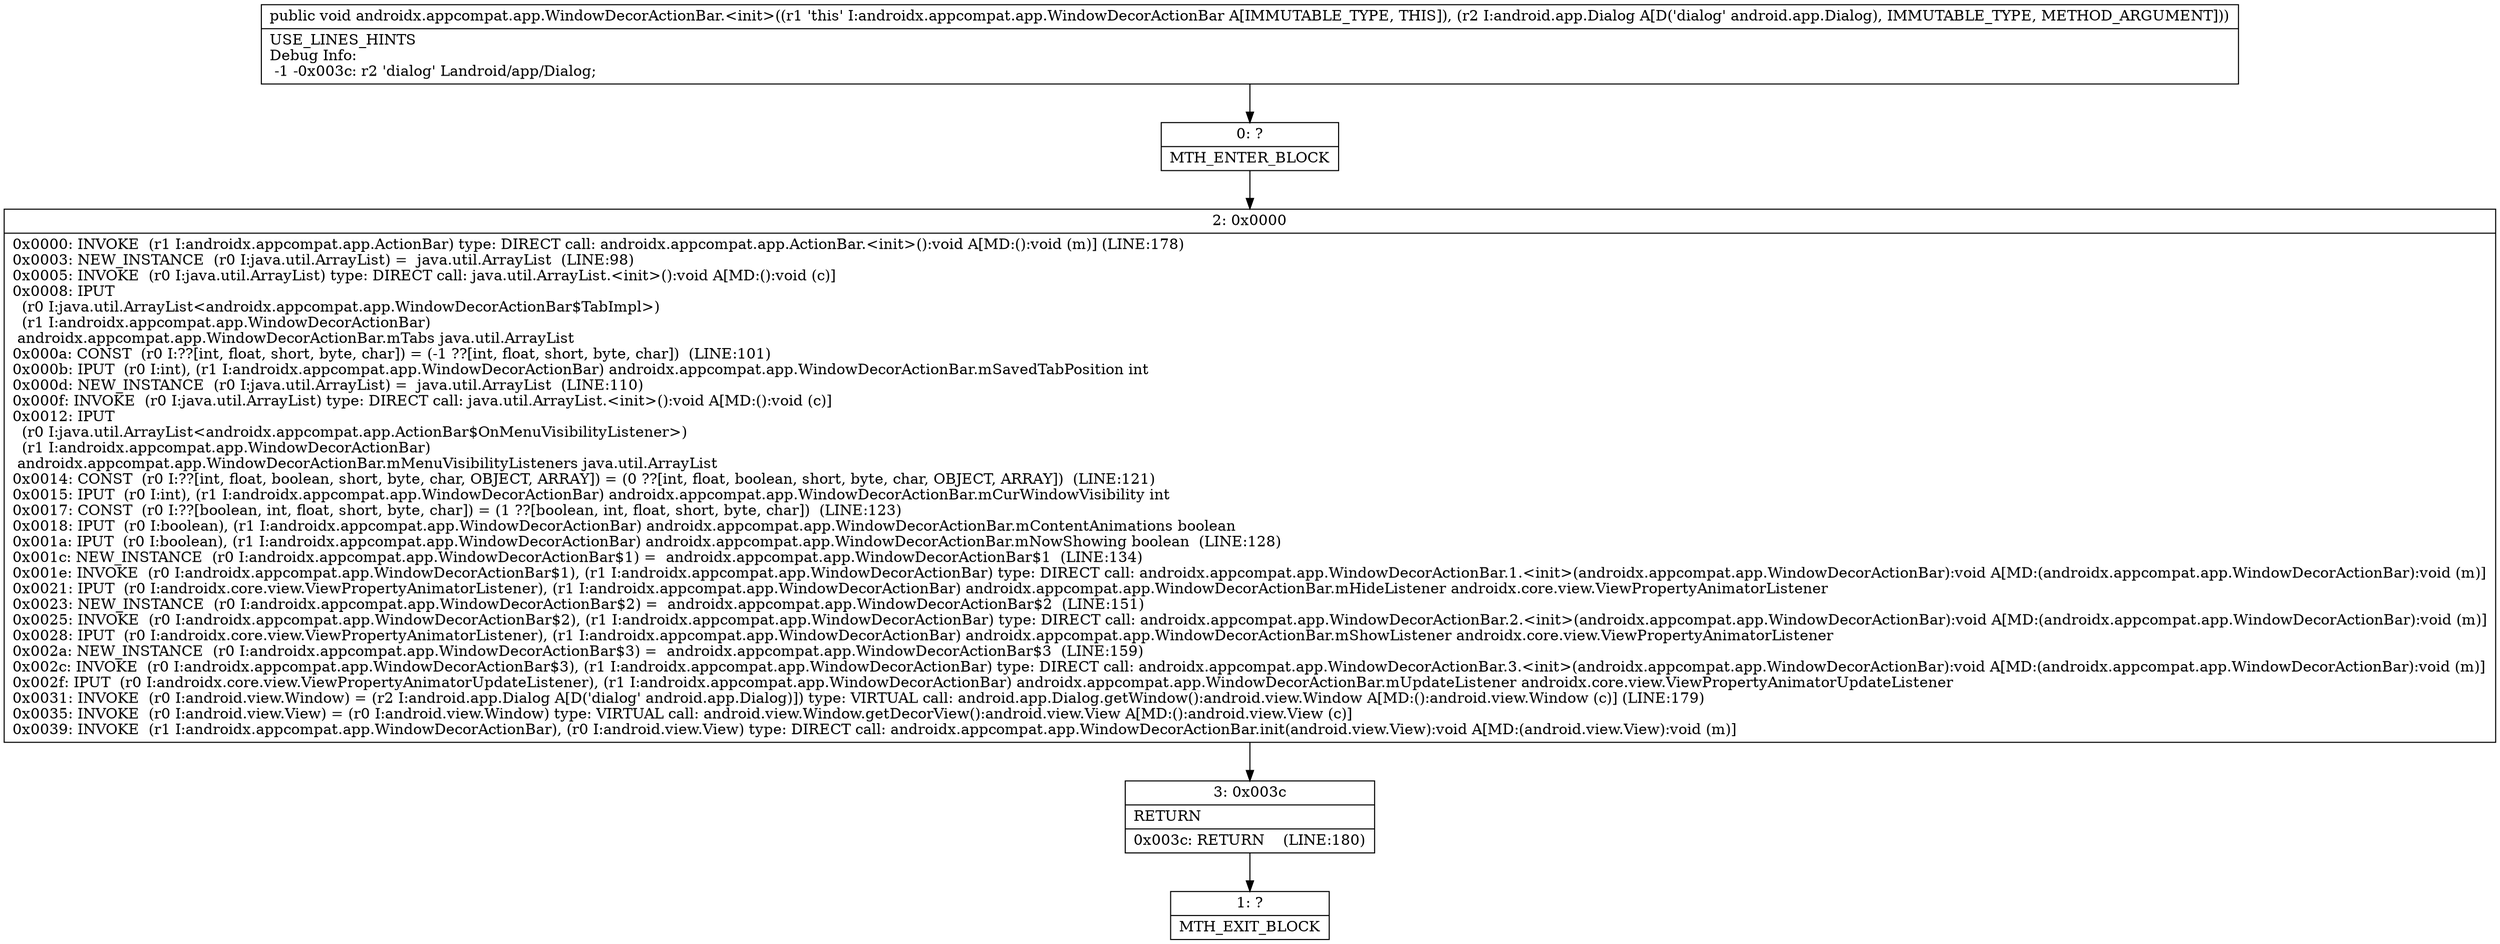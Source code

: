 digraph "CFG forandroidx.appcompat.app.WindowDecorActionBar.\<init\>(Landroid\/app\/Dialog;)V" {
Node_0 [shape=record,label="{0\:\ ?|MTH_ENTER_BLOCK\l}"];
Node_2 [shape=record,label="{2\:\ 0x0000|0x0000: INVOKE  (r1 I:androidx.appcompat.app.ActionBar) type: DIRECT call: androidx.appcompat.app.ActionBar.\<init\>():void A[MD:():void (m)] (LINE:178)\l0x0003: NEW_INSTANCE  (r0 I:java.util.ArrayList) =  java.util.ArrayList  (LINE:98)\l0x0005: INVOKE  (r0 I:java.util.ArrayList) type: DIRECT call: java.util.ArrayList.\<init\>():void A[MD:():void (c)]\l0x0008: IPUT  \l  (r0 I:java.util.ArrayList\<androidx.appcompat.app.WindowDecorActionBar$TabImpl\>)\l  (r1 I:androidx.appcompat.app.WindowDecorActionBar)\l androidx.appcompat.app.WindowDecorActionBar.mTabs java.util.ArrayList \l0x000a: CONST  (r0 I:??[int, float, short, byte, char]) = (\-1 ??[int, float, short, byte, char])  (LINE:101)\l0x000b: IPUT  (r0 I:int), (r1 I:androidx.appcompat.app.WindowDecorActionBar) androidx.appcompat.app.WindowDecorActionBar.mSavedTabPosition int \l0x000d: NEW_INSTANCE  (r0 I:java.util.ArrayList) =  java.util.ArrayList  (LINE:110)\l0x000f: INVOKE  (r0 I:java.util.ArrayList) type: DIRECT call: java.util.ArrayList.\<init\>():void A[MD:():void (c)]\l0x0012: IPUT  \l  (r0 I:java.util.ArrayList\<androidx.appcompat.app.ActionBar$OnMenuVisibilityListener\>)\l  (r1 I:androidx.appcompat.app.WindowDecorActionBar)\l androidx.appcompat.app.WindowDecorActionBar.mMenuVisibilityListeners java.util.ArrayList \l0x0014: CONST  (r0 I:??[int, float, boolean, short, byte, char, OBJECT, ARRAY]) = (0 ??[int, float, boolean, short, byte, char, OBJECT, ARRAY])  (LINE:121)\l0x0015: IPUT  (r0 I:int), (r1 I:androidx.appcompat.app.WindowDecorActionBar) androidx.appcompat.app.WindowDecorActionBar.mCurWindowVisibility int \l0x0017: CONST  (r0 I:??[boolean, int, float, short, byte, char]) = (1 ??[boolean, int, float, short, byte, char])  (LINE:123)\l0x0018: IPUT  (r0 I:boolean), (r1 I:androidx.appcompat.app.WindowDecorActionBar) androidx.appcompat.app.WindowDecorActionBar.mContentAnimations boolean \l0x001a: IPUT  (r0 I:boolean), (r1 I:androidx.appcompat.app.WindowDecorActionBar) androidx.appcompat.app.WindowDecorActionBar.mNowShowing boolean  (LINE:128)\l0x001c: NEW_INSTANCE  (r0 I:androidx.appcompat.app.WindowDecorActionBar$1) =  androidx.appcompat.app.WindowDecorActionBar$1  (LINE:134)\l0x001e: INVOKE  (r0 I:androidx.appcompat.app.WindowDecorActionBar$1), (r1 I:androidx.appcompat.app.WindowDecorActionBar) type: DIRECT call: androidx.appcompat.app.WindowDecorActionBar.1.\<init\>(androidx.appcompat.app.WindowDecorActionBar):void A[MD:(androidx.appcompat.app.WindowDecorActionBar):void (m)]\l0x0021: IPUT  (r0 I:androidx.core.view.ViewPropertyAnimatorListener), (r1 I:androidx.appcompat.app.WindowDecorActionBar) androidx.appcompat.app.WindowDecorActionBar.mHideListener androidx.core.view.ViewPropertyAnimatorListener \l0x0023: NEW_INSTANCE  (r0 I:androidx.appcompat.app.WindowDecorActionBar$2) =  androidx.appcompat.app.WindowDecorActionBar$2  (LINE:151)\l0x0025: INVOKE  (r0 I:androidx.appcompat.app.WindowDecorActionBar$2), (r1 I:androidx.appcompat.app.WindowDecorActionBar) type: DIRECT call: androidx.appcompat.app.WindowDecorActionBar.2.\<init\>(androidx.appcompat.app.WindowDecorActionBar):void A[MD:(androidx.appcompat.app.WindowDecorActionBar):void (m)]\l0x0028: IPUT  (r0 I:androidx.core.view.ViewPropertyAnimatorListener), (r1 I:androidx.appcompat.app.WindowDecorActionBar) androidx.appcompat.app.WindowDecorActionBar.mShowListener androidx.core.view.ViewPropertyAnimatorListener \l0x002a: NEW_INSTANCE  (r0 I:androidx.appcompat.app.WindowDecorActionBar$3) =  androidx.appcompat.app.WindowDecorActionBar$3  (LINE:159)\l0x002c: INVOKE  (r0 I:androidx.appcompat.app.WindowDecorActionBar$3), (r1 I:androidx.appcompat.app.WindowDecorActionBar) type: DIRECT call: androidx.appcompat.app.WindowDecorActionBar.3.\<init\>(androidx.appcompat.app.WindowDecorActionBar):void A[MD:(androidx.appcompat.app.WindowDecorActionBar):void (m)]\l0x002f: IPUT  (r0 I:androidx.core.view.ViewPropertyAnimatorUpdateListener), (r1 I:androidx.appcompat.app.WindowDecorActionBar) androidx.appcompat.app.WindowDecorActionBar.mUpdateListener androidx.core.view.ViewPropertyAnimatorUpdateListener \l0x0031: INVOKE  (r0 I:android.view.Window) = (r2 I:android.app.Dialog A[D('dialog' android.app.Dialog)]) type: VIRTUAL call: android.app.Dialog.getWindow():android.view.Window A[MD:():android.view.Window (c)] (LINE:179)\l0x0035: INVOKE  (r0 I:android.view.View) = (r0 I:android.view.Window) type: VIRTUAL call: android.view.Window.getDecorView():android.view.View A[MD:():android.view.View (c)]\l0x0039: INVOKE  (r1 I:androidx.appcompat.app.WindowDecorActionBar), (r0 I:android.view.View) type: DIRECT call: androidx.appcompat.app.WindowDecorActionBar.init(android.view.View):void A[MD:(android.view.View):void (m)]\l}"];
Node_3 [shape=record,label="{3\:\ 0x003c|RETURN\l|0x003c: RETURN    (LINE:180)\l}"];
Node_1 [shape=record,label="{1\:\ ?|MTH_EXIT_BLOCK\l}"];
MethodNode[shape=record,label="{public void androidx.appcompat.app.WindowDecorActionBar.\<init\>((r1 'this' I:androidx.appcompat.app.WindowDecorActionBar A[IMMUTABLE_TYPE, THIS]), (r2 I:android.app.Dialog A[D('dialog' android.app.Dialog), IMMUTABLE_TYPE, METHOD_ARGUMENT]))  | USE_LINES_HINTS\lDebug Info:\l  \-1 \-0x003c: r2 'dialog' Landroid\/app\/Dialog;\l}"];
MethodNode -> Node_0;Node_0 -> Node_2;
Node_2 -> Node_3;
Node_3 -> Node_1;
}

